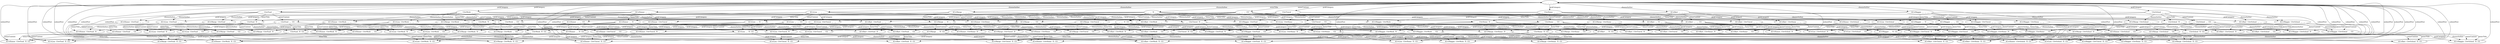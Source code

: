 digraph SimpBlogModel2
{
  " __  __  __  __ " -> " __  __  __  CO "  [label="enterContent"];
  " __  __  __  CO " -> " __  __  TI  CO "  [label="enterTitle"];
  " __  __  TI  CO " -> " __  CA=Food  TI  CO "  [label="pickCategory"];
  " __  CA=Food  TI  CO " -> " AU=Homer  CA=Food  TI  CO "  [label="chooseAuthor"];
  " AU=Homer  CA=Food  TI  CO " -> " __  __  __  __ "  [label="submitPost"];
  " __  __  __  __ " -> " __  __  TI  __ "  [label="enterTitle"];
  " __  __  TI  __ " -> " AU=Lisa  __  TI  __ "  [label="chooseAuthor"];
  " AU=Lisa  __  TI  __ " -> " AU=Lisa  __  TI  CO "  [label="enterContent"];
  " AU=Lisa  __  TI  CO " -> " AU=Lisa  CA=Travel  TI  CO "  [label="pickCategory"];
  " AU=Lisa  CA=Travel  TI  CO " -> " __  __  __  __ "  [label="submitPost"];
  " __  __  __  __ " -> " __  CA=Work  __  __ "  [label="pickCategory"];
  " __  CA=Work  __  __ " -> " __  CA=Work  TI  __ "  [label="enterTitle"];
  " __  CA=Work  TI  __ " -> " __  CA=Work  TI  CO "  [label="enterContent"];
  " __  CA=Work  TI  CO " -> " AU=Homer  CA=Work  TI  CO "  [label="chooseAuthor"];
  " AU=Homer  CA=Work  TI  CO " -> " __  __  __  __ "  [label="submitPost"];
  " __  __  __  __ " -> " AU=Marge  __  __  __ "  [label="chooseAuthor"];
  " AU=Marge  __  __  __ " -> " AU=Marge  __  __  CO "  [label="enterContent"];
  " __  __  __  __ " -> " __  CA=Travel  __  __ "  [label="pickCategory"];
  " __  CA=Travel  __  __ " -> " AU=Marge  CA=Travel  __  __ "  [label="chooseAuthor"];
  " AU=Marge  CA=Travel  __  __ " -> " AU=Marge  CA=Travel  TI  __ "  [label="enterTitle"];
  " AU=Marge  CA=Travel  TI  __ " -> " AU=Marge  CA=Travel  TI  CO "  [label="enterContent"];
  " AU=Marge  CA=Travel  TI  CO " -> " __  __  __  __ "  [label="submitPost"];
  " __  __  TI  __ " -> " __  CA=School  TI  __ "  [label="pickCategory"];
  " __  CA=School  TI  __ " -> " AU=Bart  CA=School  TI  __ "  [label="chooseAuthor"];
  " __  __  __  CO " -> " __  CA=Work  __  CO "  [label="pickCategory"];
  " __  CA=Work  __  CO " -> " AU=Lisa  CA=Work  __  CO "  [label="chooseAuthor"];
  " AU=Lisa  CA=Work  __  CO " -> " AU=Lisa  CA=Work  TI  CO "  [label="enterTitle"];
  " __  __  TI  __ " -> " __  __  TI  CO "  [label="enterContent"];
  " __  __  TI  CO " -> " AU=Maggie  __  TI  CO "  [label="chooseAuthor"];
  " AU=Maggie  __  TI  CO " -> " AU=Maggie  CA=Travel  TI  CO "  [label="pickCategory"];
  " AU=Maggie  CA=Travel  TI  CO " -> " __  __  __  __ "  [label="submitPost"];
  " __  __  __  __ " -> " __  CA=School  __  __ "  [label="pickCategory"];
  " __  CA=School  __  __ " -> " __  CA=School  TI  __ "  [label="enterTitle"];
  " __  CA=School  TI  __ " -> " __  CA=School  TI  CO "  [label="enterContent"];
  " __  __  __  __ " -> " __  CA=Food  __  __ "  [label="pickCategory"];
  " __  CA=Food  __  __ " -> " __  CA=Food  TI  __ "  [label="enterTitle"];
  " __  CA=Food  TI  __ " -> " __  CA=Food  TI  CO "  [label="enterContent"];
  " __  CA=Food  TI  CO " -> " AU=Lisa  CA=Food  TI  CO "  [label="chooseAuthor"];
  " AU=Lisa  CA=Food  TI  CO " -> " __  __  __  __ "  [label="submitPost"];
  " __  __  __  CO " -> " AU=Lisa  __  __  CO "  [label="chooseAuthor"];
  " AU=Lisa  __  __  CO " -> " AU=Lisa  __  TI  CO "  [label="enterTitle"];
  " __  __  TI  __ " -> " AU=Homer  __  TI  __ "  [label="chooseAuthor"];
  " AU=Homer  __  TI  __ " -> " AU=Homer  __  TI  CO "  [label="enterContent"];
  " AU=Homer  __  TI  CO " -> " AU=Homer  CA=Home  TI  CO "  [label="pickCategory"];
  " AU=Homer  CA=Home  TI  CO " -> " __  __  __  __ "  [label="submitPost"];
  " __  CA=Travel  __  __ " -> " __  CA=Travel  TI  __ "  [label="enterTitle"];
  " __  CA=Travel  TI  __ " -> " __  CA=Travel  TI  CO "  [label="enterContent"];
  " __  CA=Travel  TI  CO " -> " AU=Homer  CA=Travel  TI  CO "  [label="chooseAuthor"];
  " AU=Homer  CA=Travel  TI  CO " -> " __  __  __  __ "  [label="submitPost"];
  " __  __  TI  CO " -> " __  CA=School  TI  CO "  [label="pickCategory"];
  " __  CA=School  TI  CO " -> " AU=Marge  CA=School  TI  CO "  [label="chooseAuthor"];
  " AU=Marge  CA=School  TI  CO " -> " __  __  __  __ "  [label="submitPost"];
  " __  __  __  __ " -> " __  CA=Home  __  __ "  [label="pickCategory"];
  " __  CA=Home  __  __ " -> " __  CA=Home  __  CO "  [label="enterContent"];
  " __  CA=Home  __  CO " -> " AU=Homer  CA=Home  __  CO "  [label="chooseAuthor"];
  " AU=Homer  CA=Home  __  CO " -> " AU=Homer  CA=Home  TI  CO "  [label="enterTitle"];
  " __  __  __  __ " -> " AU=Maggie  __  __  __ "  [label="chooseAuthor"];
  " AU=Maggie  __  __  __ " -> " AU=Maggie  __  __  CO "  [label="enterContent"];
  " AU=Maggie  __  __  CO " -> " AU=Maggie  __  TI  CO "  [label="enterTitle"];
  " AU=Maggie  __  TI  CO " -> " AU=Maggie  CA=Home  TI  CO "  [label="pickCategory"];
  " AU=Maggie  CA=Home  TI  CO " -> " __  __  __  __ "  [label="submitPost"];
  " __  CA=Food  __  __ " -> " AU=Marge  CA=Food  __  __ "  [label="chooseAuthor"];
  " AU=Marge  CA=Food  __  __ " -> " AU=Marge  CA=Food  TI  __ "  [label="enterTitle"];
  " AU=Marge  CA=Food  TI  __ " -> " AU=Marge  CA=Food  TI  CO "  [label="enterContent"];
  " AU=Marge  CA=Food  TI  CO " -> " __  __  __  __ "  [label="submitPost"];
  " __  CA=Food  __  __ " -> " __  CA=Food  __  CO "  [label="enterContent"];
  " __  CA=Food  __  CO " -> " __  CA=Food  TI  CO "  [label="enterTitle"];
  " __  CA=Food  TI  CO " -> " AU=Maggie  CA=Food  TI  CO "  [label="chooseAuthor"];
  " AU=Maggie  CA=Food  TI  CO " -> " __  __  __  __ "  [label="submitPost"];
  " __  __  TI  CO " -> " __  CA=Travel  TI  CO "  [label="pickCategory"];
  " __  CA=Travel  TI  CO " -> " AU=Marge  CA=Travel  TI  CO "  [label="chooseAuthor"];
  " __  __  __  __ " -> " AU=Bart  __  __  __ "  [label="chooseAuthor"];
  " AU=Bart  __  __  __ " -> " AU=Bart  CA=Work  __  __ "  [label="pickCategory"];
  " AU=Bart  CA=Work  __  __ " -> " AU=Bart  CA=Work  __  CO "  [label="enterContent"];
  " AU=Bart  CA=Work  __  CO " -> " AU=Bart  CA=Work  TI  CO "  [label="enterTitle"];
  " AU=Bart  CA=Work  TI  CO " -> " __  __  __  __ "  [label="submitPost"];
  " __  CA=Food  TI  __ " -> " AU=Lisa  CA=Food  TI  __ "  [label="chooseAuthor"];
  " AU=Lisa  CA=Food  TI  __ " -> " AU=Lisa  CA=Food  TI  CO "  [label="enterContent"];
  " AU=Lisa  __  __  CO " -> " AU=Lisa  CA=Travel  __  CO "  [label="pickCategory"];
  " AU=Lisa  CA=Travel  __  CO " -> " AU=Lisa  CA=Travel  TI  CO "  [label="enterTitle"];
  " __  __  __  CO " -> " __  CA=School  __  CO "  [label="pickCategory"];
  " __  CA=School  __  CO " -> " AU=Homer  CA=School  __  CO "  [label="chooseAuthor"];
  " AU=Homer  CA=School  __  CO " -> " AU=Homer  CA=School  TI  CO "  [label="enterTitle"];
  " AU=Homer  CA=School  TI  CO " -> " __  __  __  __ "  [label="submitPost"];
  " __  CA=School  __  __ " -> " AU=Homer  CA=School  __  __ "  [label="chooseAuthor"];
  " AU=Homer  CA=School  __  __ " -> " AU=Homer  CA=School  TI  __ "  [label="enterTitle"];
  " AU=Homer  CA=School  TI  __ " -> " AU=Homer  CA=School  TI  CO "  [label="enterContent"];
  " AU=Maggie  __  __  __ " -> " AU=Maggie  CA=Travel  __  __ "  [label="pickCategory"];
  " AU=Maggie  CA=Travel  __  __ " -> " AU=Maggie  CA=Travel  TI  __ "  [label="enterTitle"];
  " AU=Maggie  CA=Travel  TI  __ " -> " AU=Maggie  CA=Travel  TI  CO "  [label="enterContent"];
  " __  __  TI  __ " -> " AU=Maggie  __  TI  __ "  [label="chooseAuthor"];
  " AU=Maggie  __  TI  __ " -> " AU=Maggie  CA=Work  TI  __ "  [label="pickCategory"];
  " AU=Maggie  CA=Work  TI  __ " -> " AU=Maggie  CA=Work  TI  CO "  [label="enterContent"];
  " AU=Maggie  CA=Work  TI  CO " -> " __  __  __  __ "  [label="submitPost"];
  " __  __  TI  __ " -> " __  CA=Travel  TI  __ "  [label="pickCategory"];
  " __  CA=Travel  TI  __ " -> " AU=Maggie  CA=Travel  TI  __ "  [label="chooseAuthor"];
  " __  __  __  CO " -> " __  CA=Home  __  CO "  [label="pickCategory"];
  " __  CA=Home  __  CO " -> " __  CA=Home  TI  CO "  [label="enterTitle"];
  " __  CA=Work  __  CO " -> " __  CA=Work  TI  CO "  [label="enterTitle"];
  " __  CA=Work  TI  CO " -> " AU=Marge  CA=Work  TI  CO "  [label="chooseAuthor"];
  " AU=Marge  CA=Work  TI  CO " -> " __  __  __  __ "  [label="submitPost"];
  " AU=Homer  __  TI  __ " -> " AU=Homer  CA=Food  TI  __ "  [label="pickCategory"];
  " AU=Homer  CA=Food  TI  __ " -> " AU=Homer  CA=Food  TI  CO "  [label="enterContent"];
  " __  __  __  __ " -> " AU=Lisa  __  __  __ "  [label="chooseAuthor"];
  " AU=Lisa  __  __  __ " -> " AU=Lisa  CA=School  __  __ "  [label="pickCategory"];
  " AU=Lisa  CA=School  __  __ " -> " AU=Lisa  CA=School  __  CO "  [label="enterContent"];
  " AU=Lisa  CA=School  __  CO " -> " AU=Lisa  CA=School  TI  CO "  [label="enterTitle"];
  " AU=Lisa  CA=School  TI  CO " -> " __  __  __  __ "  [label="submitPost"];
  " __  CA=Food  __  CO " -> " AU=Marge  CA=Food  __  CO "  [label="chooseAuthor"];
  " AU=Marge  CA=Food  __  CO " -> " AU=Marge  CA=Food  TI  CO "  [label="enterTitle"];
  " AU=Bart  __  __  __ " -> " AU=Bart  __  TI  __ "  [label="enterTitle"];
  " AU=Bart  __  TI  __ " -> " AU=Bart  __  TI  CO "  [label="enterContent"];
  " AU=Bart  __  TI  CO " -> " AU=Bart  CA=Work  TI  CO "  [label="pickCategory"];
  " __  __  TI  __ " -> " __  CA=Work  TI  __ "  [label="pickCategory"];
  " __  CA=Work  TI  __ " -> " AU=Maggie  CA=Work  TI  __ "  [label="chooseAuthor"];
  " AU=Bart  __  __  __ " -> " AU=Bart  __  __  CO "  [label="enterContent"];
  " AU=Bart  __  __  CO " -> " AU=Bart  CA=School  __  CO "  [label="pickCategory"];
  " AU=Bart  CA=School  __  CO " -> " AU=Bart  CA=School  TI  CO "  [label="enterTitle"];
  " AU=Bart  CA=School  TI  CO " -> " __  __  __  __ "  [label="submitPost"];
  " __  __  TI  __ " -> " __  CA=Food  TI  __ "  [label="pickCategory"];
  " AU=Bart  __  __  CO " -> " AU=Bart  __  TI  CO "  [label="enterTitle"];
  " AU=Bart  __  TI  CO " -> " AU=Bart  CA=Food  TI  CO "  [label="pickCategory"];
  " AU=Bart  CA=Food  TI  CO " -> " __  __  __  __ "  [label="submitPost"];
  " __  CA=Work  __  __ " -> " __  CA=Work  __  CO "  [label="enterContent"];
  " AU=Lisa  CA=Work  TI  CO " -> " __  __  __  __ "  [label="submitPost"];
  " __  CA=School  __  __ " -> " __  CA=School  __  CO "  [label="enterContent"];
  " AU=Maggie  __  TI  __ " -> " AU=Maggie  __  TI  CO "  [label="enterContent"];
  " AU=Maggie  __  TI  CO " -> " AU=Maggie  CA=Food  TI  CO "  [label="pickCategory"];
  " __  CA=Work  __  __ " -> " AU=Lisa  CA=Work  __  __ "  [label="chooseAuthor"];
  " AU=Lisa  CA=Work  __  __ " -> " AU=Lisa  CA=Work  TI  __ "  [label="enterTitle"];
  " AU=Lisa  CA=Work  TI  __ " -> " AU=Lisa  CA=Work  TI  CO "  [label="enterContent"];
  " __  __  __  __ " -> " AU=Homer  __  __  __ "  [label="chooseAuthor"];
  " AU=Homer  __  __  __ " -> " AU=Homer  __  __  CO "  [label="enterContent"];
  " __  CA=Home  __  CO " -> " AU=Marge  CA=Home  __  CO "  [label="chooseAuthor"];
  " AU=Marge  CA=Home  __  CO " -> " AU=Marge  CA=Home  TI  CO "  [label="enterTitle"];
  " AU=Marge  CA=Home  TI  CO " -> " __  __  __  __ "  [label="submitPost"];
  " __  CA=Home  __  __ " -> " AU=Bart  CA=Home  __  __ "  [label="chooseAuthor"];
  " AU=Bart  CA=Home  __  __ " -> " AU=Bart  CA=Home  __  CO "  [label="enterContent"];
  " AU=Bart  CA=Home  __  CO " -> " AU=Bart  CA=Home  TI  CO "  [label="enterTitle"];
  " AU=Bart  CA=Home  TI  CO " -> " __  __  __  __ "  [label="submitPost"];
  " __  __  TI  CO " -> " AU=Lisa  __  TI  CO "  [label="chooseAuthor"];
  " AU=Lisa  __  TI  __ " -> " AU=Lisa  CA=Travel  TI  __ "  [label="pickCategory"];
  " AU=Lisa  CA=Travel  TI  __ " -> " AU=Lisa  CA=Travel  TI  CO "  [label="enterContent"];
  " AU=Homer  __  __  __ " -> " AU=Homer  __  TI  __ "  [label="enterTitle"];
  " __  __  __  CO " -> " AU=Homer  __  __  CO "  [label="chooseAuthor"];
  " AU=Homer  __  __  CO " -> " AU=Homer  __  TI  CO "  [label="enterTitle"];
  " AU=Marge  CA=Food  __  __ " -> " AU=Marge  CA=Food  __  CO "  [label="enterContent"];
  " __  __  TI  __ " -> " AU=Bart  __  TI  __ "  [label="chooseAuthor"];
  " AU=Bart  __  TI  __ " -> " AU=Bart  CA=School  TI  __ "  [label="pickCategory"];
  " AU=Bart  CA=School  TI  __ " -> " AU=Bart  CA=School  TI  CO "  [label="enterContent"];
  " AU=Marge  __  __  __ " -> " AU=Marge  CA=Work  __  __ "  [label="pickCategory"];
  " __  CA=School  TI  __ " -> " AU=Marge  CA=School  TI  __ "  [label="chooseAuthor"];
  " AU=Marge  CA=School  TI  __ " -> " AU=Marge  CA=School  TI  CO "  [label="enterContent"];
  " __  CA=School  __  CO " -> " __  CA=School  TI  CO "  [label="enterTitle"];
  " __  CA=School  TI  CO " -> " AU=Maggie  CA=School  TI  CO "  [label="chooseAuthor"];
  " AU=Maggie  CA=School  TI  CO " -> " __  __  __  __ "  [label="submitPost"];
  " __  CA=Travel  __  __ " -> " __  CA=Travel  __  CO "  [label="enterContent"];
  " __  CA=Travel  __  CO " -> " __  CA=Travel  TI  CO "  [label="enterTitle"];
  " __  CA=Travel  TI  CO " -> " AU=Lisa  CA=Travel  TI  CO "  [label="chooseAuthor"];
  " AU=Bart  __  TI  CO " -> " AU=Bart  CA=School  TI  CO "  [label="pickCategory"];
  " __  __  __  CO " -> " __  CA=Travel  __  CO "  [label="pickCategory"];
  " __  CA=Travel  __  CO " -> " AU=Lisa  CA=Travel  __  CO "  [label="chooseAuthor"];
  " AU=Lisa  __  __  __ " -> " AU=Lisa  __  __  CO "  [label="enterContent"];
  " __  __  TI  CO " -> " AU=Bart  __  TI  CO "  [label="chooseAuthor"];
  " AU=Bart  __  TI  CO " -> " AU=Bart  CA=Travel  TI  CO "  [label="pickCategory"];
  " AU=Bart  CA=Travel  TI  CO " -> " __  __  __  __ "  [label="submitPost"];
  " AU=Lisa  __  __  __ " -> " AU=Lisa  __  TI  __ "  [label="enterTitle"];
  " AU=Lisa  __  TI  __ " -> " AU=Lisa  CA=Work  TI  __ "  [label="pickCategory"];
  " __  CA=Food  __  __ " -> " AU=Lisa  CA=Food  __  __ "  [label="chooseAuthor"];
  " AU=Lisa  CA=Food  __  __ " -> " AU=Lisa  CA=Food  __  CO "  [label="enterContent"];
  " AU=Lisa  CA=Food  __  CO " -> " AU=Lisa  CA=Food  TI  CO "  [label="enterTitle"];
  " __  CA=Home  __  __ " -> " __  CA=Home  TI  __ "  [label="enterTitle"];
  " __  CA=Home  TI  __ " -> " AU=Homer  CA=Home  TI  __ "  [label="chooseAuthor"];
  " AU=Homer  CA=Home  TI  __ " -> " AU=Homer  CA=Home  TI  CO "  [label="enterContent"];
  " __  CA=School  TI  CO " -> " AU=Homer  CA=School  TI  CO "  [label="chooseAuthor"];
  " __  CA=Home  __  CO " -> " AU=Maggie  CA=Home  __  CO "  [label="chooseAuthor"];
  " AU=Maggie  CA=Home  __  CO " -> " AU=Maggie  CA=Home  TI  CO "  [label="enterTitle"];
  " __  CA=School  TI  __ " -> " AU=Lisa  CA=School  TI  __ "  [label="chooseAuthor"];
  " AU=Lisa  CA=School  TI  __ " -> " AU=Lisa  CA=School  TI  CO "  [label="enterContent"];
  " AU=Maggie  __  __  __ " -> " AU=Maggie  __  TI  __ "  [label="enterTitle"];
  " AU=Maggie  __  TI  CO " -> " AU=Maggie  CA=Work  TI  CO "  [label="pickCategory"];
  " AU=Bart  __  TI  __ " -> " AU=Bart  CA=Work  TI  __ "  [label="pickCategory"];
  " AU=Bart  CA=Work  TI  __ " -> " AU=Bart  CA=Work  TI  CO "  [label="enterContent"];
  " __  __  TI  CO " -> " AU=Homer  __  TI  CO "  [label="chooseAuthor"];
  " AU=Homer  __  TI  CO " -> " AU=Homer  CA=Food  TI  CO "  [label="pickCategory"];
  " __  __  TI  __ " -> " __  CA=Home  TI  __ "  [label="pickCategory"];
  " __  CA=Home  TI  __ " -> " __  CA=Home  TI  CO "  [label="enterContent"];
  " __  CA=Home  TI  CO " -> " AU=Marge  CA=Home  TI  CO "  [label="chooseAuthor"];
  " AU=Maggie  __  __  CO " -> " AU=Maggie  CA=Food  __  CO "  [label="pickCategory"];
  " AU=Maggie  CA=Food  __  CO " -> " AU=Maggie  CA=Food  TI  CO "  [label="enterTitle"];
  " __  CA=Work  TI  __ " -> " AU=Marge  CA=Work  TI  __ "  [label="chooseAuthor"];
  " AU=Marge  CA=Work  TI  __ " -> " AU=Marge  CA=Work  TI  CO "  [label="enterContent"];
  " __  CA=Home  TI  CO " -> " AU=Maggie  CA=Home  TI  CO "  [label="chooseAuthor"];
  " __  __  __  CO " -> " AU=Maggie  __  __  CO "  [label="chooseAuthor"];
  " __  CA=Travel  TI  CO " -> " AU=Maggie  CA=Travel  TI  CO "  [label="chooseAuthor"];
  " AU=Marge  __  __  __ " -> " AU=Marge  __  TI  __ "  [label="enterTitle"];
  " AU=Marge  __  TI  __ " -> " AU=Marge  CA=Travel  TI  __ "  [label="pickCategory"];
  " AU=Lisa  __  __  __ " -> " AU=Lisa  CA=Food  __  __ "  [label="pickCategory"];
  " AU=Lisa  CA=Food  __  __ " -> " AU=Lisa  CA=Food  TI  __ "  [label="enterTitle"];
  " __  __  __  CO " -> " __  CA=Food  __  CO "  [label="pickCategory"];
  " __  CA=Food  TI  CO " -> " AU=Bart  CA=Food  TI  CO "  [label="chooseAuthor"];
  " AU=Lisa  __  __  CO " -> " AU=Lisa  CA=Work  __  CO "  [label="pickCategory"];
  " AU=Lisa  __  TI  __ " -> " AU=Lisa  CA=School  TI  __ "  [label="pickCategory"];
  " AU=Maggie  __  __  __ " -> " AU=Maggie  CA=School  __  __ "  [label="pickCategory"];
  " AU=Maggie  CA=School  __  __ " -> " AU=Maggie  CA=School  __  CO "  [label="enterContent"];
  " AU=Maggie  CA=School  __  CO " -> " AU=Maggie  CA=School  TI  CO "  [label="enterTitle"];
  " AU=Lisa  __  TI  CO " -> " AU=Lisa  CA=Work  TI  CO "  [label="pickCategory"];
  " __  CA=Travel  __  CO " -> " AU=Marge  CA=Travel  __  CO "  [label="chooseAuthor"];
  " AU=Marge  CA=Travel  __  CO " -> " AU=Marge  CA=Travel  TI  CO "  [label="enterTitle"];
  " __  CA=Food  TI  __ " -> " AU=Marge  CA=Food  TI  __ "  [label="chooseAuthor"];
  " __  CA=School  TI  __ " -> " AU=Maggie  CA=School  TI  __ "  [label="chooseAuthor"];
  " AU=Maggie  CA=School  TI  __ " -> " AU=Maggie  CA=School  TI  CO "  [label="enterContent"];
  " __  CA=Travel  TI  CO " -> " AU=Bart  CA=Travel  TI  CO "  [label="chooseAuthor"];
  " __  CA=Travel  __  __ " -> " AU=Lisa  CA=Travel  __  __ "  [label="chooseAuthor"];
  " AU=Lisa  CA=Travel  __  __ " -> " AU=Lisa  CA=Travel  __  CO "  [label="enterContent"];
  " __  CA=Work  __  __ " -> " AU=Marge  CA=Work  __  __ "  [label="chooseAuthor"];
  " AU=Marge  CA=Work  __  __ " -> " AU=Marge  CA=Work  __  CO "  [label="enterContent"];
  " AU=Marge  CA=Work  __  CO " -> " AU=Marge  CA=Work  TI  CO "  [label="enterTitle"];
  " __  CA=School  __  CO " -> " AU=Lisa  CA=School  __  CO "  [label="chooseAuthor"];
  " AU=Maggie  __  __  CO " -> " AU=Maggie  CA=Home  __  CO "  [label="pickCategory"];
  " __  CA=Home  __  CO " -> " AU=Bart  CA=Home  __  CO "  [label="chooseAuthor"];
  " __  CA=Food  TI  CO " -> " AU=Marge  CA=Food  TI  CO "  [label="chooseAuthor"];
  " AU=Bart  __  TI  CO " -> " AU=Bart  CA=Home  TI  CO "  [label="pickCategory"];
  " __  CA=Home  TI  CO " -> " AU=Bart  CA=Home  TI  CO "  [label="chooseAuthor"];
  " __  CA=Work  __  __ " -> " AU=Bart  CA=Work  __  __ "  [label="chooseAuthor"];
  " AU=Homer  __  __  __ " -> " AU=Homer  CA=Work  __  __ "  [label="pickCategory"];
  " AU=Homer  CA=Work  __  __ " -> " AU=Homer  CA=Work  TI  __ "  [label="enterTitle"];
  " AU=Homer  CA=Work  TI  __ " -> " AU=Homer  CA=Work  TI  CO "  [label="enterContent"];
  " AU=Homer  __  __  CO " -> " AU=Homer  CA=Food  __  CO "  [label="pickCategory"];
  " AU=Homer  CA=Food  __  CO " -> " AU=Homer  CA=Food  TI  CO "  [label="enterTitle"];
  " AU=Bart  CA=Home  __  __ " -> " AU=Bart  CA=Home  TI  __ "  [label="enterTitle"];
  " AU=Bart  CA=Home  TI  __ " -> " AU=Bart  CA=Home  TI  CO "  [label="enterContent"];
  " __  CA=Food  __  __ " -> " AU=Homer  CA=Food  __  __ "  [label="chooseAuthor"];
  " AU=Homer  CA=Food  __  __ " -> " AU=Homer  CA=Food  __  CO "  [label="enterContent"];
  " __  CA=Work  __  __ " -> " AU=Homer  CA=Work  __  __ "  [label="chooseAuthor"];
  " AU=Homer  CA=Work  __  __ " -> " AU=Homer  CA=Work  __  CO "  [label="enterContent"];
  " AU=Homer  CA=Work  __  CO " -> " AU=Homer  CA=Work  TI  CO "  [label="enterTitle"];
  " __  CA=Work  TI  __ " -> " AU=Lisa  CA=Work  TI  __ "  [label="chooseAuthor"];
  " AU=Maggie  __  __  __ " -> " AU=Maggie  CA=Food  __  __ "  [label="pickCategory"];
  " AU=Maggie  CA=Food  __  __ " -> " AU=Maggie  CA=Food  __  CO "  [label="enterContent"];
  " __  __  TI  CO " -> " AU=Marge  __  TI  CO "  [label="chooseAuthor"];
  " AU=Marge  __  TI  CO " -> " AU=Marge  CA=Home  TI  CO "  [label="pickCategory"];
  " AU=Lisa  __  TI  CO " -> " AU=Lisa  CA=Home  TI  CO "  [label="pickCategory"];
  " AU=Lisa  CA=Home  TI  CO " -> " __  __  __  __ "  [label="submitPost"];
  " __  CA=Food  __  CO " -> " AU=Bart  CA=Food  __  CO "  [label="chooseAuthor"];
  " AU=Bart  CA=Food  __  CO " -> " AU=Bart  CA=Food  TI  CO "  [label="enterTitle"];
  " __  CA=Travel  __  __ " -> " AU=Homer  CA=Travel  __  __ "  [label="chooseAuthor"];
  " AU=Homer  CA=Travel  __  __ " -> " AU=Homer  CA=Travel  __  CO "  [label="enterContent"];
  " AU=Homer  CA=Travel  __  CO " -> " AU=Homer  CA=Travel  TI  CO "  [label="enterTitle"];
  " AU=Bart  __  __  CO " -> " AU=Bart  CA=Food  __  CO "  [label="pickCategory"];
  " AU=Homer  __  TI  CO " -> " AU=Homer  CA=School  TI  CO "  [label="pickCategory"];
  " AU=Bart  __  TI  __ " -> " AU=Bart  CA=Food  TI  __ "  [label="pickCategory"];
  " AU=Bart  CA=Food  TI  __ " -> " AU=Bart  CA=Food  TI  CO "  [label="enterContent"];
  " __  CA=School  TI  CO " -> " AU=Bart  CA=School  TI  CO "  [label="chooseAuthor"];
  " AU=Homer  __  TI  CO " -> " AU=Homer  CA=Work  TI  CO "  [label="pickCategory"];
  " __  __  TI  CO " -> " __  CA=Work  TI  CO "  [label="pickCategory"];
  " AU=Marge  __  __  CO " -> " AU=Marge  CA=Work  __  CO "  [label="pickCategory"];
  " AU=Marge  CA=Work  __  __ " -> " AU=Marge  CA=Work  TI  __ "  [label="enterTitle"];
  " AU=Marge  __  TI  CO " -> " AU=Marge  CA=Food  TI  CO "  [label="pickCategory"];
  " AU=Marge  __  TI  __ " -> " AU=Marge  __  TI  CO "  [label="enterContent"];
  " AU=Maggie  CA=Food  __  __ " -> " AU=Maggie  CA=Food  TI  __ "  [label="enterTitle"];
  " AU=Maggie  CA=Food  TI  __ " -> " AU=Maggie  CA=Food  TI  CO "  [label="enterContent"];
  " __  CA=School  __  CO " -> " AU=Maggie  CA=School  __  CO "  [label="chooseAuthor"];
  " AU=Marge  __  TI  CO " -> " AU=Marge  CA=School  TI  CO "  [label="pickCategory"];
  " AU=Lisa  __  TI  CO " -> " AU=Lisa  CA=School  TI  CO "  [label="pickCategory"];
  " __  __  __  CO " -> " AU=Bart  __  __  CO "  [label="chooseAuthor"];
  " __  CA=Work  TI  CO " -> " AU=Bart  CA=Work  TI  CO "  [label="chooseAuthor"];
  " __  CA=School  __  __ " -> " AU=Lisa  CA=School  __  __ "  [label="chooseAuthor"];
  " AU=Lisa  CA=School  __  __ " -> " AU=Lisa  CA=School  TI  __ "  [label="enterTitle"];
  " AU=Homer  __  TI  __ " -> " AU=Homer  CA=Work  TI  __ "  [label="pickCategory"];
  " __  CA=School  __  CO " -> " AU=Marge  CA=School  __  CO "  [label="chooseAuthor"];
  " AU=Marge  CA=School  __  CO " -> " AU=Marge  CA=School  TI  CO "  [label="enterTitle"];
  " AU=Lisa  __  __  __ " -> " AU=Lisa  CA=Travel  __  __ "  [label="pickCategory"];
  " AU=Lisa  CA=Travel  __  __ " -> " AU=Lisa  CA=Travel  TI  __ "  [label="enterTitle"];
  " __  CA=Travel  TI  __ " -> " AU=Marge  CA=Travel  TI  __ "  [label="chooseAuthor"];
  " __  CA=Food  __  __ " -> " AU=Bart  CA=Food  __  __ "  [label="chooseAuthor"];
  " AU=Bart  CA=Food  __  __ " -> " AU=Bart  CA=Food  __  CO "  [label="enterContent"];
  " AU=Lisa  __  __  __ " -> " AU=Lisa  CA=Work  __  __ "  [label="pickCategory"];
  " AU=Lisa  CA=Work  __  __ " -> " AU=Lisa  CA=Work  __  CO "  [label="enterContent"];
  " __  CA=Home  TI  CO " -> " AU=Homer  CA=Home  TI  CO "  [label="chooseAuthor"];
  " __  __  TI  CO " -> " __  CA=Home  TI  CO "  [label="pickCategory"];
  " AU=Marge  __  __  __ " -> " AU=Marge  CA=Food  __  __ "  [label="pickCategory"];
  " AU=Marge  __  TI  CO " -> " AU=Marge  CA=Work  TI  CO "  [label="pickCategory"];
  " __  CA=Home  __  __ " -> " AU=Marge  CA=Home  __  __ "  [label="chooseAuthor"];
  " AU=Marge  CA=Home  __  __ " -> " AU=Marge  CA=Home  TI  __ "  [label="enterTitle"];
  " AU=Marge  CA=Home  TI  __ " -> " AU=Marge  CA=Home  TI  CO "  [label="enterContent"];
  " AU=Marge  __  TI  CO " -> " AU=Marge  CA=Travel  TI  CO "  [label="pickCategory"];
  " __  CA=School  TI  __ " -> " AU=Homer  CA=School  TI  __ "  [label="chooseAuthor"];
  " __  CA=Food  __  CO " -> " AU=Lisa  CA=Food  __  CO "  [label="chooseAuthor"];
  " __  CA=Food  TI  __ " -> " AU=Maggie  CA=Food  TI  __ "  [label="chooseAuthor"];
  " AU=Bart  CA=Food  __  __ " -> " AU=Bart  CA=Food  TI  __ "  [label="enterTitle"];
  " __  CA=Travel  TI  __ " -> " AU=Bart  CA=Travel  TI  __ "  [label="chooseAuthor"];
  " AU=Bart  CA=Travel  TI  __ " -> " AU=Bart  CA=Travel  TI  CO "  [label="enterContent"];
  " __  CA=School  TI  CO " -> " AU=Lisa  CA=School  TI  CO "  [label="chooseAuthor"];
  " __  CA=Food  __  CO " -> " AU=Homer  CA=Food  __  CO "  [label="chooseAuthor"];
  " __  CA=School  __  __ " -> " AU=Maggie  CA=School  __  __ "  [label="chooseAuthor"];
  " AU=Maggie  CA=School  __  __ " -> " AU=Maggie  CA=School  TI  __ "  [label="enterTitle"];
  " __  __  TI  __ " -> " AU=Marge  __  TI  __ "  [label="chooseAuthor"];
  " AU=Marge  __  TI  __ " -> " AU=Marge  CA=Work  TI  __ "  [label="pickCategory"];
  " AU=Lisa  __  TI  CO " -> " AU=Lisa  CA=Food  TI  CO "  [label="pickCategory"];
  " AU=Marge  __  TI  __ " -> " AU=Marge  CA=School  TI  __ "  [label="pickCategory"];
  " AU=Maggie  __  TI  CO " -> " AU=Maggie  CA=School  TI  CO "  [label="pickCategory"];
  " __  CA=School  __  __ " -> " AU=Bart  CA=School  __  __ "  [label="chooseAuthor"];
  " AU=Bart  CA=School  __  __ " -> " AU=Bart  CA=School  __  CO "  [label="enterContent"];
  " __  CA=Work  TI  CO " -> " AU=Maggie  CA=Work  TI  CO "  [label="chooseAuthor"];
  " __  CA=Home  __  __ " -> " AU=Maggie  CA=Home  __  __ "  [label="chooseAuthor"];
  " AU=Maggie  CA=Home  __  __ " -> " AU=Maggie  CA=Home  __  CO "  [label="enterContent"];
  " AU=Bart  __  __  __ " -> " AU=Bart  CA=Home  __  __ "  [label="pickCategory"];
  " __  __  __  CO " -> " AU=Marge  __  __  CO "  [label="chooseAuthor"];
  " AU=Marge  __  __  CO " -> " AU=Marge  __  TI  CO "  [label="enterTitle"];
  " AU=Homer  CA=School  __  __ " -> " AU=Homer  CA=School  __  CO "  [label="enterContent"];
  " AU=Homer  __  __  __ " -> " AU=Homer  CA=Home  __  __ "  [label="pickCategory"];
  " AU=Homer  CA=Home  __  __ " -> " AU=Homer  CA=Home  __  CO "  [label="enterContent"];
  " AU=Homer  CA=Travel  __  __ " -> " AU=Homer  CA=Travel  TI  __ "  [label="enterTitle"];
  " AU=Homer  CA=Travel  TI  __ " -> " AU=Homer  CA=Travel  TI  CO "  [label="enterContent"];
  " AU=Homer  __  __  CO " -> " AU=Homer  CA=Travel  __  CO "  [label="pickCategory"];
  " __  CA=Travel  __  __ " -> " AU=Maggie  CA=Travel  __  __ "  [label="chooseAuthor"];
  " AU=Maggie  CA=Travel  __  __ " -> " AU=Maggie  CA=Travel  __  CO "  [label="enterContent"];
  " AU=Maggie  CA=Travel  __  CO " -> " AU=Maggie  CA=Travel  TI  CO "  [label="enterTitle"];
  " AU=Homer  __  TI  CO " -> " AU=Homer  CA=Travel  TI  CO "  [label="pickCategory"];
  " __  CA=Work  __  __ " -> " AU=Maggie  CA=Work  __  __ "  [label="chooseAuthor"];
  " AU=Homer  __  __  __ " -> " AU=Homer  CA=Travel  __  __ "  [label="pickCategory"];
  " AU=Bart  __  __  CO " -> " AU=Bart  CA=Work  __  CO "  [label="pickCategory"];
  " __  CA=Home  __  __ " -> " AU=Homer  CA=Home  __  __ "  [label="chooseAuthor"];
  " AU=Homer  CA=Home  __  __ " -> " AU=Homer  CA=Home  TI  __ "  [label="enterTitle"];
  " AU=Maggie  __  TI  __ " -> " AU=Maggie  CA=Travel  TI  __ "  [label="pickCategory"];
  " __  CA=School  __  CO " -> " AU=Bart  CA=School  __  CO "  [label="chooseAuthor"];
  " AU=Marge  __  __  CO " -> " AU=Marge  CA=Travel  __  CO "  [label="pickCategory"];
  " AU=Homer  __  __  CO " -> " AU=Homer  CA=Home  __  CO "  [label="pickCategory"];
  " AU=Lisa  __  __  CO " -> " AU=Lisa  CA=Food  __  CO "  [label="pickCategory"];
  " __  CA=Home  TI  CO " -> " AU=Lisa  CA=Home  TI  CO "  [label="chooseAuthor"];
  " AU=Bart  __  __  __ " -> " AU=Bart  CA=School  __  __ "  [label="pickCategory"];
  " AU=Bart  CA=School  __  __ " -> " AU=Bart  CA=School  TI  __ "  [label="enterTitle"];
  " __  CA=Work  __  CO " -> " AU=Maggie  CA=Work  __  CO "  [label="chooseAuthor"];
  " AU=Maggie  CA=Work  __  CO " -> " AU=Maggie  CA=Work  TI  CO "  [label="enterTitle"];
  " __  CA=Food  __  CO " -> " AU=Maggie  CA=Food  __  CO "  [label="chooseAuthor"];
  " __  CA=Travel  __  CO " -> " AU=Bart  CA=Travel  __  CO "  [label="chooseAuthor"];
  " AU=Bart  CA=Travel  __  CO " -> " AU=Bart  CA=Travel  TI  CO "  [label="enterTitle"];
  " __  CA=Travel  TI  __ " -> " AU=Lisa  CA=Travel  TI  __ "  [label="chooseAuthor"];
  " __  CA=Travel  TI  __ " -> " AU=Homer  CA=Travel  TI  __ "  [label="chooseAuthor"];
  " AU=Homer  __  TI  __ " -> " AU=Homer  CA=Home  TI  __ "  [label="pickCategory"];
  " __  CA=Food  TI  __ " -> " AU=Bart  CA=Food  TI  __ "  [label="chooseAuthor"];
  " __  CA=Work  __  CO " -> " AU=Homer  CA=Work  __  CO "  [label="chooseAuthor"];
  " AU=Bart  __  TI  __ " -> " AU=Bart  CA=Home  TI  __ "  [label="pickCategory"];
  " AU=Maggie  __  TI  __ " -> " AU=Maggie  CA=Home  TI  __ "  [label="pickCategory"];
  " AU=Maggie  CA=Home  TI  __ " -> " AU=Maggie  CA=Home  TI  CO "  [label="enterContent"];
  " AU=Maggie  __  TI  __ " -> " AU=Maggie  CA=School  TI  __ "  [label="pickCategory"];
  " __  CA=Work  TI  __ " -> " AU=Homer  CA=Work  TI  __ "  [label="chooseAuthor"];
  " AU=Bart  __  __  __ " -> " AU=Bart  CA=Travel  __  __ "  [label="pickCategory"];
  " AU=Bart  CA=Travel  __  __ " -> " AU=Bart  CA=Travel  __  CO "  [label="enterContent"];
  " AU=Marge  CA=Home  __  __ " -> " AU=Marge  CA=Home  __  CO "  [label="enterContent"];
  " AU=Maggie  __  __  __ " -> " AU=Maggie  CA=Work  __  __ "  [label="pickCategory"];
  " AU=Maggie  CA=Work  __  __ " -> " AU=Maggie  CA=Work  TI  __ "  [label="enterTitle"];
  " __  CA=Home  TI  __ " -> " AU=Maggie  CA=Home  TI  __ "  [label="chooseAuthor"];
  " __  CA=Food  __  __ " -> " AU=Maggie  CA=Food  __  __ "  [label="chooseAuthor"];
  " AU=Lisa  __  __  __ " -> " AU=Lisa  CA=Home  __  __ "  [label="pickCategory"];
  " AU=Lisa  CA=Home  __  __ " -> " AU=Lisa  CA=Home  TI  __ "  [label="enterTitle"];
  " AU=Lisa  CA=Home  TI  __ " -> " AU=Lisa  CA=Home  TI  CO "  [label="enterContent"];
  " __  CA=Work  TI  __ " -> " AU=Bart  CA=Work  TI  __ "  [label="chooseAuthor"];
  " AU=Homer  CA=Food  __  __ " -> " AU=Homer  CA=Food  TI  __ "  [label="enterTitle"];
  " __  CA=Home  TI  __ " -> " AU=Marge  CA=Home  TI  __ "  [label="chooseAuthor"];
  " __  CA=Home  __  CO " -> " AU=Lisa  CA=Home  __  CO "  [label="chooseAuthor"];
  " AU=Lisa  CA=Home  __  CO " -> " AU=Lisa  CA=Home  TI  CO "  [label="enterTitle"];
  " __  CA=Work  TI  CO " -> " AU=Lisa  CA=Work  TI  CO "  [label="chooseAuthor"];
  " AU=Bart  __  TI  __ " -> " AU=Bart  CA=Travel  TI  __ "  [label="pickCategory"];
  " AU=Maggie  CA=Work  __  __ " -> " AU=Maggie  CA=Work  __  CO "  [label="enterContent"];
  " __  CA=Home  TI  __ " -> " AU=Lisa  CA=Home  TI  __ "  [label="chooseAuthor"];
  " AU=Lisa  __  TI  __ " -> " AU=Lisa  CA=Home  TI  __ "  [label="pickCategory"];
  " AU=Marge  CA=Travel  __  __ " -> " AU=Marge  CA=Travel  __  CO "  [label="enterContent"];
  " AU=Maggie  __  __  CO " -> " AU=Maggie  CA=Travel  __  CO "  [label="pickCategory"];
  " __  CA=Food  TI  __ " -> " AU=Homer  CA=Food  TI  __ "  [label="chooseAuthor"];
  " AU=Lisa  __  __  CO " -> " AU=Lisa  CA=School  __  CO "  [label="pickCategory"];
  " AU=Homer  __  __  __ " -> " AU=Homer  CA=Food  __  __ "  [label="pickCategory"];
  " AU=Maggie  __  TI  __ " -> " AU=Maggie  CA=Food  TI  __ "  [label="pickCategory"];
  " __  CA=School  __  __ " -> " AU=Marge  CA=School  __  __ "  [label="chooseAuthor"];
  " AU=Marge  CA=School  __  __ " -> " AU=Marge  CA=School  __  CO "  [label="enterContent"];
  " AU=Marge  __  __  __ " -> " AU=Marge  CA=Travel  __  __ "  [label="pickCategory"];
  " AU=Bart  __  __  __ " -> " AU=Bart  CA=Food  __  __ "  [label="pickCategory"];
  " AU=Homer  __  __  CO " -> " AU=Homer  CA=Work  __  CO "  [label="pickCategory"];
  " __  CA=Work  __  CO " -> " AU=Marge  CA=Work  __  CO "  [label="chooseAuthor"];
  " AU=Lisa  __  TI  __ " -> " AU=Lisa  CA=Food  TI  __ "  [label="pickCategory"];
  " __  CA=Work  __  CO " -> " AU=Bart  CA=Work  __  CO "  [label="chooseAuthor"];
  " AU=Marge  CA=School  __  __ " -> " AU=Marge  CA=School  TI  __ "  [label="enterTitle"];
  " AU=Marge  __  TI  __ " -> " AU=Marge  CA=Food  TI  __ "  [label="pickCategory"];
  " AU=Bart  __  __  CO " -> " AU=Bart  CA=Travel  __  CO "  [label="pickCategory"];
  " __  CA=Travel  __  CO " -> " AU=Maggie  CA=Travel  __  CO "  [label="chooseAuthor"];
  " AU=Lisa  __  __  CO " -> " AU=Lisa  CA=Home  __  CO "  [label="pickCategory"];
  " AU=Maggie  __  __  CO " -> " AU=Maggie  CA=Work  __  CO "  [label="pickCategory"];
  " AU=Maggie  __  __  CO " -> " AU=Maggie  CA=School  __  CO "  [label="pickCategory"];
  " AU=Bart  CA=Work  __  __ " -> " AU=Bart  CA=Work  TI  __ "  [label="enterTitle"];
  " AU=Homer  __  __  __ " -> " AU=Homer  CA=School  __  __ "  [label="pickCategory"];
  " AU=Marge  __  TI  __ " -> " AU=Marge  CA=Home  TI  __ "  [label="pickCategory"];
  " AU=Lisa  CA=Home  __  __ " -> " AU=Lisa  CA=Home  __  CO "  [label="enterContent"];
  " AU=Bart  __  __  CO " -> " AU=Bart  CA=Home  __  CO "  [label="pickCategory"];
  " __  CA=Home  __  __ " -> " AU=Lisa  CA=Home  __  __ "  [label="chooseAuthor"];
  " AU=Homer  __  TI  __ " -> " AU=Homer  CA=Travel  TI  __ "  [label="pickCategory"];
  " AU=Marge  __  __  CO " -> " AU=Marge  CA=Home  __  CO "  [label="pickCategory"];
  " AU=Maggie  CA=Home  __  __ " -> " AU=Maggie  CA=Home  TI  __ "  [label="enterTitle"];
  " __  CA=Travel  __  __ " -> " AU=Bart  CA=Travel  __  __ "  [label="chooseAuthor"];
  " AU=Bart  CA=Travel  __  __ " -> " AU=Bart  CA=Travel  TI  __ "  [label="enterTitle"];
  " AU=Marge  __  __  __ " -> " AU=Marge  CA=School  __  __ "  [label="pickCategory"];
  " AU=Homer  __  TI  __ " -> " AU=Homer  CA=School  TI  __ "  [label="pickCategory"];
}
